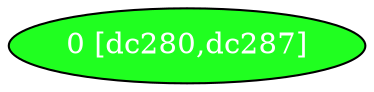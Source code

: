 diGraph libnss3{
	libnss3_0  [style=filled fillcolor="#20FF20" fontcolor="#ffffff" shape=oval label="0 [dc280,dc287]"]


}